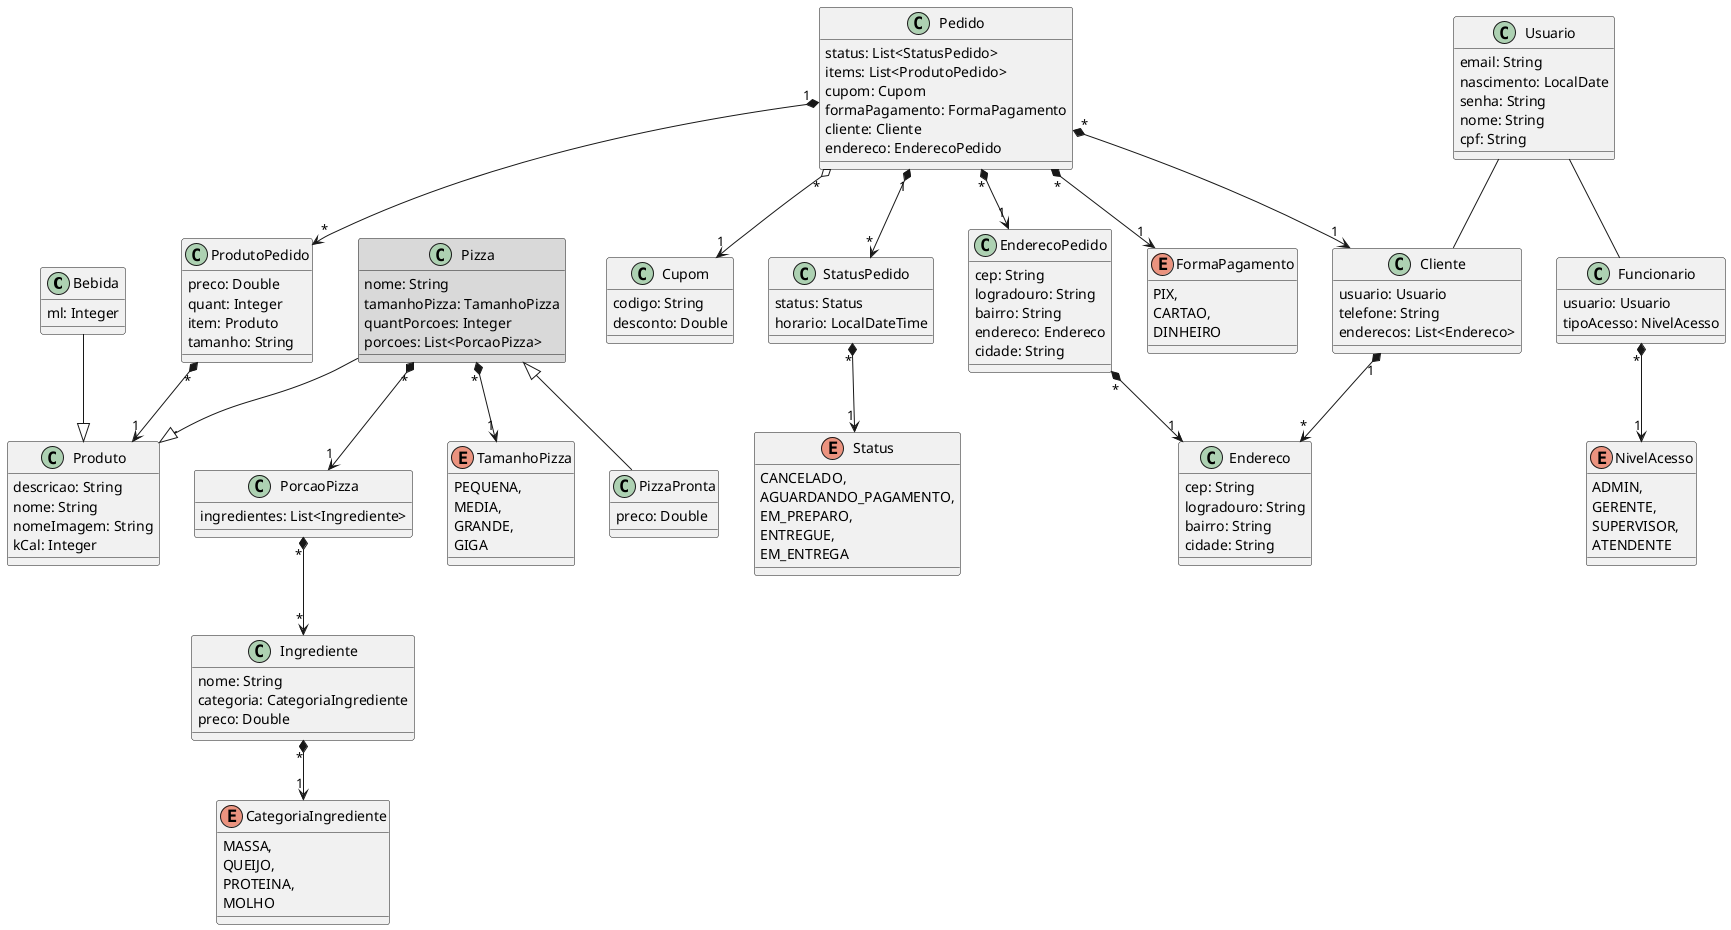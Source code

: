 @startuml

class Bebida {
   ml: Integer
}

class Cupom {
   codigo: String
   desconto: Double
}
class Endereco {
   cep: String
   logradouro: String
   bairro: String
   cidade: String
}
class EnderecoPedido {
   cep: String
   logradouro: String
   bairro: String
   endereco: Endereco
   cidade: String
}
enum FormaPagamento {
   PIX,
   CARTAO,
   DINHEIRO
}

class Produto {
   descricao: String
   nome: String
   nomeImagem: String
   kCal: Integer
}
class ProdutoPedido {
   preco: Double
   quant: Integer
   item: Produto
   tamanho: String
}
enum NivelAcesso {
   ADMIN,
   GERENTE,
   SUPERVISOR,
   ATENDENTE
}
class Pedido {
   status: List<StatusPedido>
   items: List<ProdutoPedido>
   cupom: Cupom
   formaPagamento: FormaPagamento
   cliente: Cliente
   endereco: EnderecoPedido
}
class Pizza #d9d9d9{
   nome: String
   tamanhoPizza: TamanhoPizza
   quantPorcoes: Integer
   porcoes: List<PorcaoPizza>
}

class PizzaPronta extends Pizza{
    preco: Double
}

class PorcaoPizza {
   ingredientes: List<Ingrediente>
}

enum Status {
   CANCELADO,
   AGUARDANDO_PAGAMENTO,
   EM_PREPARO,
   ENTREGUE,
   EM_ENTREGA
}
class StatusPedido {
   status: Status
   horario: LocalDateTime
}

enum TamanhoPizza {
   PEQUENA,
   MEDIA,
   GRANDE,
   GIGA
}
class Usuario {
   email: String
   nascimento: LocalDate
   senha: String
   nome: String
   cpf: String
}

class Cliente {
   usuario: Usuario
   telefone: String
   enderecos: List<Endereco>
}

class Funcionario {
   usuario: Usuario
   tipoAcesso: NivelAcesso
}

class Ingrediente {
     nome: String
     categoria: CategoriaIngrediente
     preco: Double
}

enum CategoriaIngrediente{
    MASSA,
    QUEIJO,
    PROTEINA,
    MOLHO
}

Usuario -- Cliente
Usuario -- Funcionario
Bebida          --^  Produto
Cliente        "1" *--> "*" Endereco
EnderecoPedido "*" *--> "1" Endereco
Funcionario    "*" *--> "1" NivelAcesso
ProdutoPedido     "*" *--> "1" Produto
Pedido         "*" *--> "1" Cliente
Pedido         "*" o--> "1" Cupom
Pedido         "*" *--> "1" EnderecoPedido
Pedido         "*" *--> "1" FormaPagamento
Pedido         "1" *--> "*" ProdutoPedido
Pedido         "1" *--> "*" StatusPedido
Pizza           --^  Produto
Pizza          "*" *--> "1" TamanhoPizza
StatusPedido   "*" *--> "1" Status
Ingrediente    "*" *--> "1" CategoriaIngrediente
PorcaoPizza    "*" *--> "*" Ingrediente
Pizza          "*" *--> "1" PorcaoPizza


@enduml